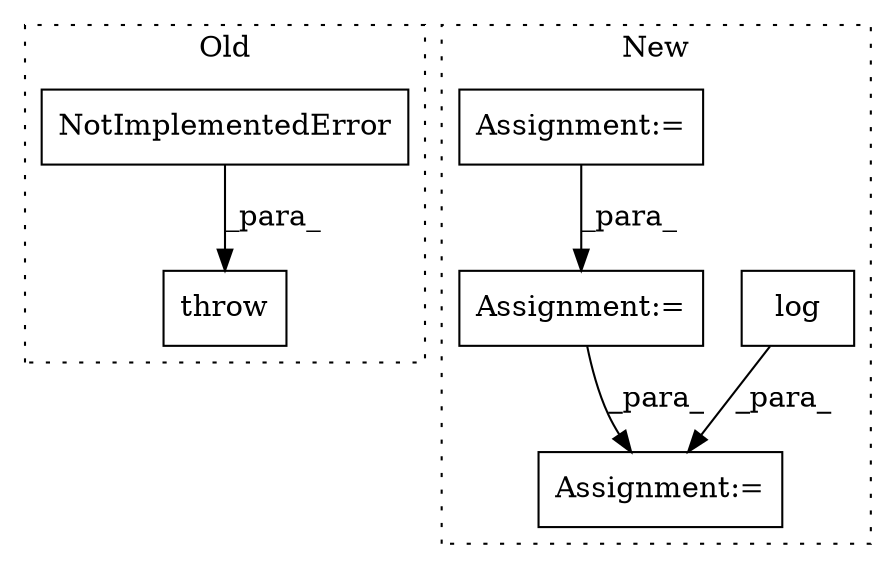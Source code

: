 digraph G {
subgraph cluster0 {
1 [label="throw" a="53" s="6802" l="6" shape="box"];
6 [label="NotImplementedError" a="32" s="6808" l="21" shape="box"];
label = "Old";
style="dotted";
}
subgraph cluster1 {
2 [label="log" a="32" s="7129,7144" l="4,1" shape="box"];
3 [label="Assignment:=" a="7" s="7074" l="2" shape="box"];
4 [label="Assignment:=" a="7" s="6879" l="1" shape="box"];
5 [label="Assignment:=" a="7" s="6894" l="2" shape="box"];
label = "New";
style="dotted";
}
2 -> 3 [label="_para_"];
4 -> 5 [label="_para_"];
5 -> 3 [label="_para_"];
6 -> 1 [label="_para_"];
}